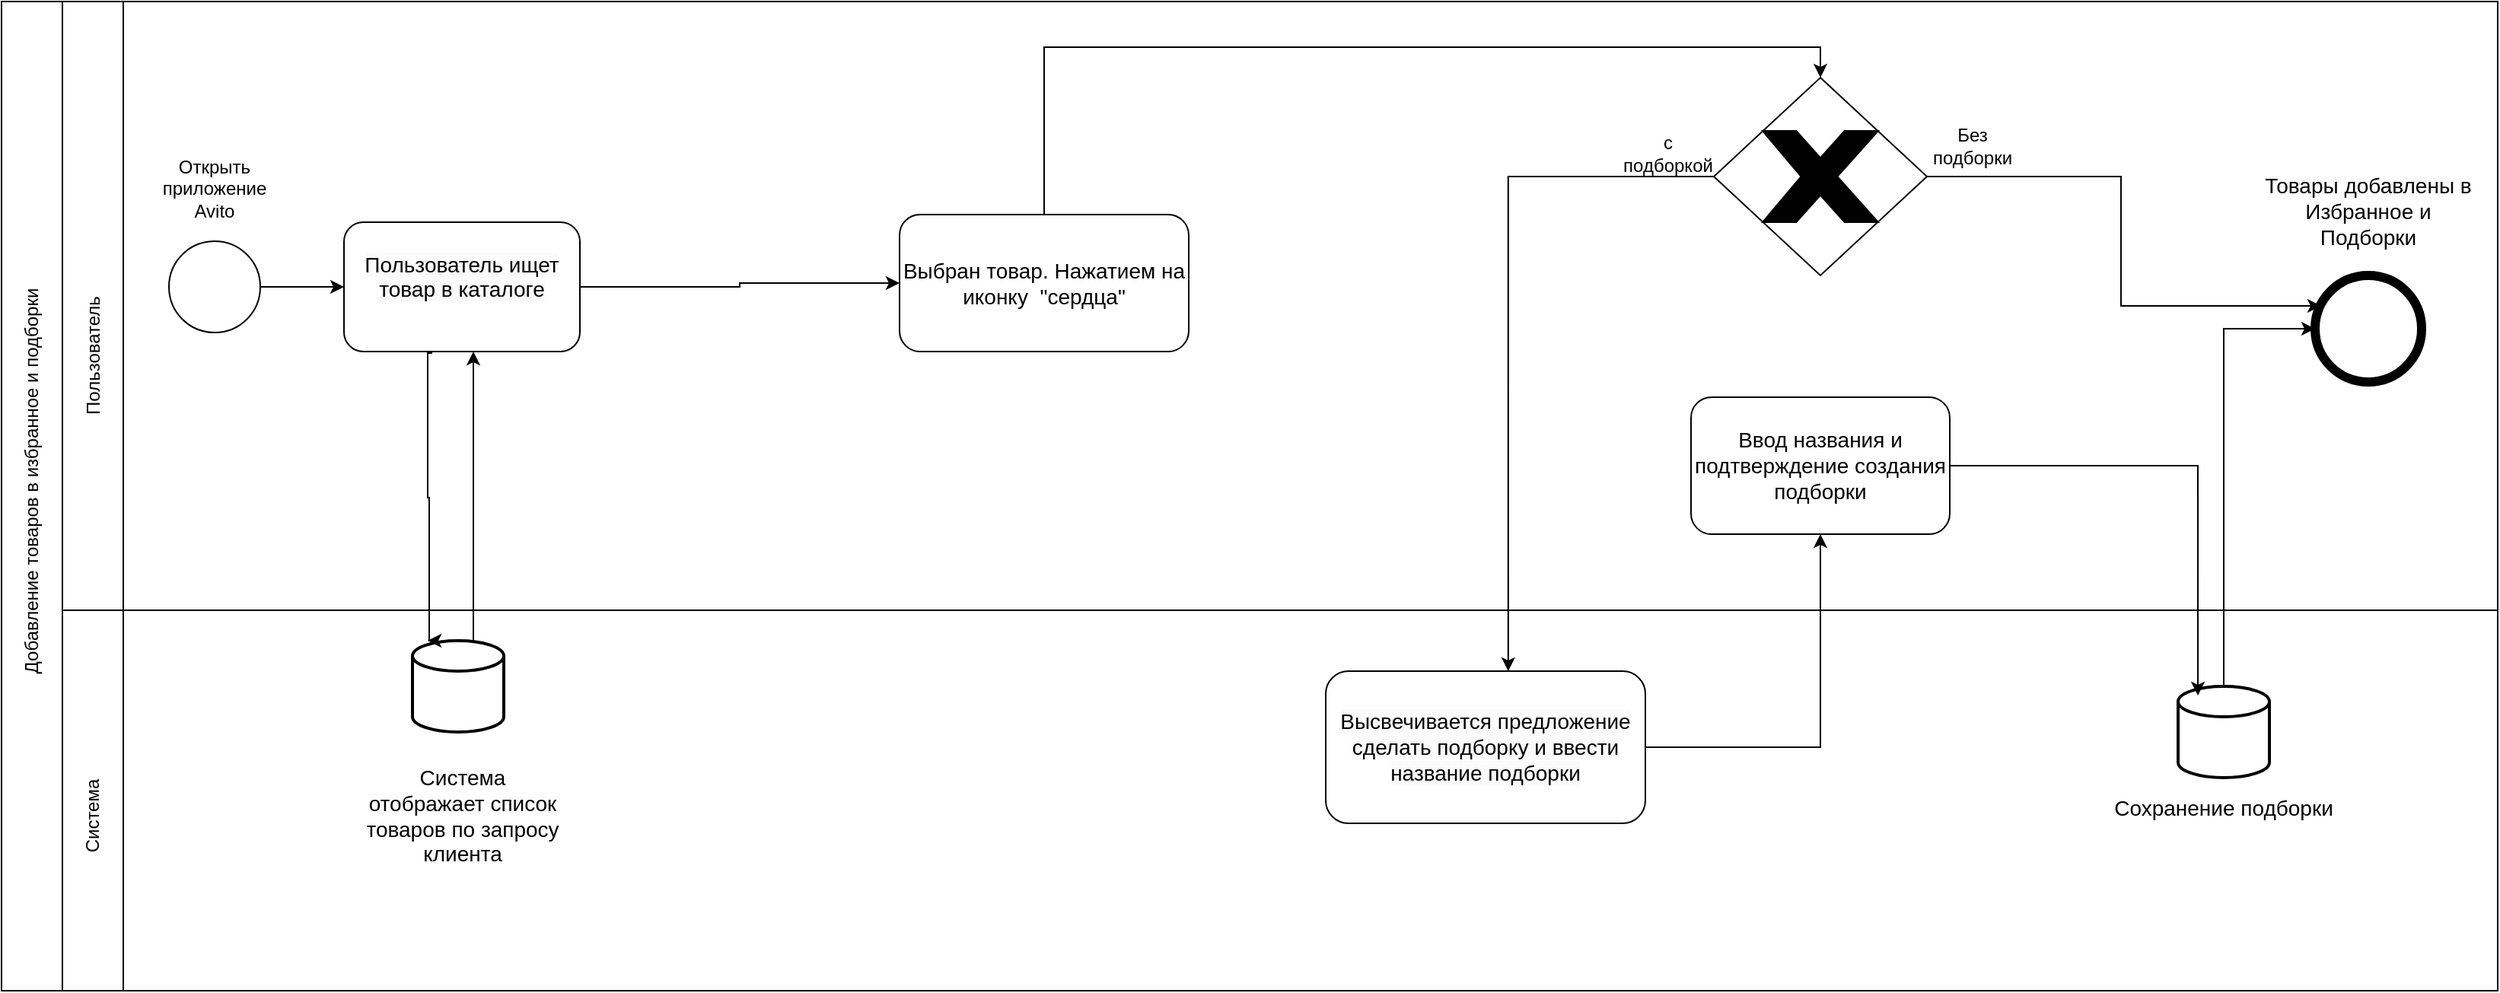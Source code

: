 <mxfile version="24.7.17">
  <diagram name="Страница — 1" id="_qPjMUOOF6_wMfZcRYW1">
    <mxGraphModel dx="1925" dy="3166" grid="1" gridSize="10" guides="1" tooltips="1" connect="1" arrows="1" fold="1" page="1" pageScale="1" pageWidth="827" pageHeight="1169" math="0" shadow="0">
      <root>
        <mxCell id="0" />
        <mxCell id="1" parent="0" />
        <mxCell id="Z16cuhK9gFdG_6a_ukni-32" value="" style="rounded=0;whiteSpace=wrap;html=1;" parent="1" vertex="1">
          <mxGeometry y="-1060" width="1560" height="250" as="geometry" />
        </mxCell>
        <mxCell id="Z16cuhK9gFdG_6a_ukni-33" value="" style="rounded=0;whiteSpace=wrap;html=1;imageAspect=1;" parent="1" vertex="1">
          <mxGeometry y="-1460" width="1560" height="400" as="geometry" />
        </mxCell>
        <mxCell id="Z16cuhK9gFdG_6a_ukni-48" value="" style="edgeStyle=orthogonalEdgeStyle;rounded=0;orthogonalLoop=1;jettySize=auto;html=1;" parent="1" source="Z16cuhK9gFdG_6a_ukni-1" target="Z16cuhK9gFdG_6a_ukni-42" edge="1">
          <mxGeometry relative="1" as="geometry" />
        </mxCell>
        <mxCell id="Z16cuhK9gFdG_6a_ukni-1" value="" style="ellipse;whiteSpace=wrap;html=1;aspect=fixed;" parent="1" vertex="1">
          <mxGeometry x="30" y="-1302.5" width="60" height="60" as="geometry" />
        </mxCell>
        <mxCell id="Z16cuhK9gFdG_6a_ukni-21" value="" style="ellipse;whiteSpace=wrap;html=1;aspect=fixed;strokeWidth=6;" parent="1" vertex="1">
          <mxGeometry x="1440" y="-1280" width="70" height="70" as="geometry" />
        </mxCell>
        <mxCell id="Z16cuhK9gFdG_6a_ukni-34" value="" style="rounded=0;whiteSpace=wrap;html=1;" parent="1" vertex="1">
          <mxGeometry x="-40" y="-1460" width="40" height="400" as="geometry" />
        </mxCell>
        <mxCell id="Z16cuhK9gFdG_6a_ukni-35" value="" style="rounded=0;whiteSpace=wrap;html=1;" parent="1" vertex="1">
          <mxGeometry x="-40" y="-1060" width="40" height="250" as="geometry" />
        </mxCell>
        <mxCell id="Z16cuhK9gFdG_6a_ukni-36" value="Система" style="text;html=1;align=center;verticalAlign=middle;whiteSpace=wrap;rounded=0;rotation=270;" parent="1" vertex="1">
          <mxGeometry x="-50" y="-940" width="60" height="30" as="geometry" />
        </mxCell>
        <mxCell id="Z16cuhK9gFdG_6a_ukni-37" value="Пользователь" style="text;html=1;align=center;verticalAlign=middle;whiteSpace=wrap;rounded=0;rotation=270;" parent="1" vertex="1">
          <mxGeometry x="-65" y="-1242.5" width="90" height="30" as="geometry" />
        </mxCell>
        <mxCell id="Z16cuhK9gFdG_6a_ukni-46" style="edgeStyle=orthogonalEdgeStyle;rounded=0;orthogonalLoop=1;jettySize=auto;html=1;" parent="1" source="Z16cuhK9gFdG_6a_ukni-39" target="Z16cuhK9gFdG_6a_ukni-42" edge="1">
          <mxGeometry relative="1" as="geometry">
            <Array as="points">
              <mxPoint x="230" y="-1180" />
              <mxPoint x="230" y="-1180" />
            </Array>
          </mxGeometry>
        </mxCell>
        <mxCell id="Z16cuhK9gFdG_6a_ukni-39" value="" style="strokeWidth=2;html=1;shape=mxgraph.flowchart.database;whiteSpace=wrap;" parent="1" vertex="1">
          <mxGeometry x="190" y="-1040" width="60" height="60" as="geometry" />
        </mxCell>
        <mxCell id="Z16cuhK9gFdG_6a_ukni-40" value="&lt;span style=&quot;font-size: 14px; text-align: left;&quot;&gt;Система отображает список товаров по запросу клиента&lt;/span&gt;" style="text;html=1;align=center;verticalAlign=middle;whiteSpace=wrap;rounded=0;" parent="1" vertex="1">
          <mxGeometry x="157.5" y="-980" width="130" height="110" as="geometry" />
        </mxCell>
        <mxCell id="uLmClNbs8ae8eIVcjWQF-1" style="edgeStyle=orthogonalEdgeStyle;rounded=0;orthogonalLoop=1;jettySize=auto;html=1;entryX=0;entryY=0.5;entryDx=0;entryDy=0;" edge="1" parent="1" source="Z16cuhK9gFdG_6a_ukni-42" target="Z16cuhK9gFdG_6a_ukni-53">
          <mxGeometry relative="1" as="geometry" />
        </mxCell>
        <mxCell id="Z16cuhK9gFdG_6a_ukni-42" value="&#xa;&lt;span style=&quot;color: rgb(0, 0, 0); font-family: Helvetica; font-size: 14px; font-style: normal; font-variant-ligatures: normal; font-variant-caps: normal; font-weight: 400; letter-spacing: normal; orphans: 2; text-align: left; text-indent: 0px; text-transform: none; widows: 2; word-spacing: 0px; -webkit-text-stroke-width: 0px; white-space: normal; background-color: rgb(251, 251, 251); text-decoration-thickness: initial; text-decoration-style: initial; text-decoration-color: initial; display: inline !important; float: none;&quot;&gt;Пользователь ищет товар в каталоге&lt;/span&gt;&#xa;&#xa;" style="rounded=1;whiteSpace=wrap;html=1;" parent="1" vertex="1">
          <mxGeometry x="145" y="-1315" width="155" height="85" as="geometry" />
        </mxCell>
        <mxCell id="Z16cuhK9gFdG_6a_ukni-43" style="edgeStyle=orthogonalEdgeStyle;rounded=0;orthogonalLoop=1;jettySize=auto;html=1;entryX=0.5;entryY=0;entryDx=0;entryDy=0;entryPerimeter=0;" parent="1" edge="1">
          <mxGeometry relative="1" as="geometry">
            <mxPoint x="202.5" y="-1230" as="sourcePoint" />
            <mxPoint x="200" y="-1040" as="targetPoint" />
            <Array as="points">
              <mxPoint x="203" y="-1229" />
              <mxPoint x="200" y="-1229" />
              <mxPoint x="200" y="-1134" />
              <mxPoint x="201" y="-1134" />
            </Array>
          </mxGeometry>
        </mxCell>
        <mxCell id="Z16cuhK9gFdG_6a_ukni-49" value="Открыть приложение Avito" style="text;html=1;align=center;verticalAlign=middle;whiteSpace=wrap;rounded=0;" parent="1" vertex="1">
          <mxGeometry x="15" y="-1360" width="90" height="45" as="geometry" />
        </mxCell>
        <mxCell id="Z16cuhK9gFdG_6a_ukni-79" style="edgeStyle=orthogonalEdgeStyle;rounded=0;orthogonalLoop=1;jettySize=auto;html=1;entryX=0.5;entryY=0;entryDx=0;entryDy=0;" parent="1" source="Z16cuhK9gFdG_6a_ukni-53" target="Z16cuhK9gFdG_6a_ukni-77" edge="1">
          <mxGeometry relative="1" as="geometry">
            <Array as="points">
              <mxPoint x="1115" y="-1430" />
            </Array>
          </mxGeometry>
        </mxCell>
        <mxCell id="Z16cuhK9gFdG_6a_ukni-53" value="&lt;br&gt;&lt;span style=&quot;forced-color-adjust: none; color: rgb(0, 0, 0); font-family: Helvetica; font-size: 14px; font-style: normal; font-variant-ligatures: normal; font-variant-caps: normal; font-weight: 400; letter-spacing: normal; orphans: 2; text-align: left; text-indent: 0px; text-transform: none; widows: 2; word-spacing: 0px; -webkit-text-stroke-width: 0px; white-space: normal; background-color: initial; text-decoration-thickness: initial; text-decoration-style: initial; text-decoration-color: initial;&quot;&gt;Выбран товар. Нажатием на иконку&amp;nbsp; &quot;сердца&quot;&lt;/span&gt;&lt;div&gt;&lt;br&gt;&lt;/div&gt;" style="rounded=1;whiteSpace=wrap;html=1;" parent="1" vertex="1">
          <mxGeometry x="510" y="-1320" width="190" height="90" as="geometry" />
        </mxCell>
        <mxCell id="Z16cuhK9gFdG_6a_ukni-62" style="edgeStyle=orthogonalEdgeStyle;rounded=0;orthogonalLoop=1;jettySize=auto;html=1;" parent="1" source="Z16cuhK9gFdG_6a_ukni-58" target="Z16cuhK9gFdG_6a_ukni-61" edge="1">
          <mxGeometry relative="1" as="geometry" />
        </mxCell>
        <mxCell id="Z16cuhK9gFdG_6a_ukni-58" value="&lt;br&gt;&lt;span style=&quot;color: rgb(0, 0, 0); font-family: Helvetica; font-size: 14px; font-style: normal; font-variant-ligatures: normal; font-variant-caps: normal; font-weight: 400; letter-spacing: normal; orphans: 2; text-align: left; text-indent: 0px; text-transform: none; widows: 2; word-spacing: 0px; -webkit-text-stroke-width: 0px; white-space: normal; background-color: rgb(251, 251, 251); text-decoration-thickness: initial; text-decoration-style: initial; text-decoration-color: initial; display: inline !important; float: none;&quot;&gt;Высвечивается предложение сделать подборку и ввести название подборки&lt;/span&gt;&lt;div&gt;&lt;br&gt;&lt;/div&gt;" style="rounded=1;whiteSpace=wrap;html=1;" parent="1" vertex="1">
          <mxGeometry x="790" y="-1020" width="210" height="100" as="geometry" />
        </mxCell>
        <mxCell id="Z16cuhK9gFdG_6a_ukni-61" value="&lt;span style=&quot;font-size: 14px; text-align: left;&quot;&gt;Ввод названия и подтверждение создания подборки&lt;/span&gt;" style="rounded=1;whiteSpace=wrap;html=1;" parent="1" vertex="1">
          <mxGeometry x="1030" y="-1200" width="170" height="90" as="geometry" />
        </mxCell>
        <mxCell id="Z16cuhK9gFdG_6a_ukni-69" style="edgeStyle=orthogonalEdgeStyle;rounded=0;orthogonalLoop=1;jettySize=auto;html=1;entryX=0;entryY=0.5;entryDx=0;entryDy=0;" parent="1" source="Z16cuhK9gFdG_6a_ukni-64" target="Z16cuhK9gFdG_6a_ukni-21" edge="1">
          <mxGeometry relative="1" as="geometry">
            <Array as="points">
              <mxPoint x="1380" y="-1245" />
            </Array>
          </mxGeometry>
        </mxCell>
        <mxCell id="Z16cuhK9gFdG_6a_ukni-64" value="" style="strokeWidth=2;html=1;shape=mxgraph.flowchart.database;whiteSpace=wrap;" parent="1" vertex="1">
          <mxGeometry x="1350" y="-1010" width="60" height="60" as="geometry" />
        </mxCell>
        <mxCell id="Z16cuhK9gFdG_6a_ukni-65" style="edgeStyle=orthogonalEdgeStyle;rounded=0;orthogonalLoop=1;jettySize=auto;html=1;entryX=0.217;entryY=0.1;entryDx=0;entryDy=0;entryPerimeter=0;" parent="1" source="Z16cuhK9gFdG_6a_ukni-61" target="Z16cuhK9gFdG_6a_ukni-64" edge="1">
          <mxGeometry relative="1" as="geometry" />
        </mxCell>
        <mxCell id="Z16cuhK9gFdG_6a_ukni-66" value="&lt;span style=&quot;font-size: 14px; text-align: left;&quot;&gt;Сохранение подборки&lt;/span&gt;" style="text;html=1;align=center;verticalAlign=middle;whiteSpace=wrap;rounded=0;" parent="1" vertex="1">
          <mxGeometry x="1305" y="-950" width="150" height="40" as="geometry" />
        </mxCell>
        <mxCell id="Z16cuhK9gFdG_6a_ukni-68" value="&lt;div style=&quot;&quot;&gt;&lt;span style=&quot;background-color: initial; font-size: 14px;&quot;&gt;Товары добавлены в Избранное и Подборки&lt;/span&gt;&lt;/div&gt;" style="text;html=1;align=center;verticalAlign=middle;whiteSpace=wrap;rounded=0;" parent="1" vertex="1">
          <mxGeometry x="1405" y="-1360" width="140" height="75" as="geometry" />
        </mxCell>
        <mxCell id="Z16cuhK9gFdG_6a_ukni-76" value="" style="rounded=0;whiteSpace=wrap;html=1;" parent="1" vertex="1">
          <mxGeometry x="-80" y="-1460" width="40" height="650" as="geometry" />
        </mxCell>
        <mxCell id="Z16cuhK9gFdG_6a_ukni-82" style="edgeStyle=orthogonalEdgeStyle;rounded=0;orthogonalLoop=1;jettySize=auto;html=1;entryX=0.571;entryY=0;entryDx=0;entryDy=0;entryPerimeter=0;" parent="1" source="Z16cuhK9gFdG_6a_ukni-77" target="Z16cuhK9gFdG_6a_ukni-58" edge="1">
          <mxGeometry relative="1" as="geometry">
            <Array as="points">
              <mxPoint x="910" y="-1345" />
            </Array>
          </mxGeometry>
        </mxCell>
        <mxCell id="Z16cuhK9gFdG_6a_ukni-77" value="" style="rhombus;whiteSpace=wrap;html=1;" parent="1" vertex="1">
          <mxGeometry x="1045" y="-1410" width="140" height="130" as="geometry" />
        </mxCell>
        <mxCell id="Z16cuhK9gFdG_6a_ukni-78" value="" style="verticalLabelPosition=bottom;verticalAlign=top;html=1;shape=mxgraph.basic.x;fillColor=#000000;" parent="1" vertex="1">
          <mxGeometry x="1077" y="-1375" width="76" height="60" as="geometry" />
        </mxCell>
        <mxCell id="Z16cuhK9gFdG_6a_ukni-83" style="edgeStyle=orthogonalEdgeStyle;rounded=0;orthogonalLoop=1;jettySize=auto;html=1;entryX=0.057;entryY=0.286;entryDx=0;entryDy=0;entryPerimeter=0;" parent="1" source="Z16cuhK9gFdG_6a_ukni-77" target="Z16cuhK9gFdG_6a_ukni-21" edge="1">
          <mxGeometry relative="1" as="geometry" />
        </mxCell>
        <mxCell id="Z16cuhK9gFdG_6a_ukni-84" value="Без подборки" style="text;html=1;align=center;verticalAlign=middle;whiteSpace=wrap;rounded=0;" parent="1" vertex="1">
          <mxGeometry x="1185" y="-1380" width="60" height="30" as="geometry" />
        </mxCell>
        <mxCell id="Z16cuhK9gFdG_6a_ukni-85" value="с подборкой" style="text;html=1;align=center;verticalAlign=middle;whiteSpace=wrap;rounded=0;" parent="1" vertex="1">
          <mxGeometry x="985" y="-1375" width="60" height="30" as="geometry" />
        </mxCell>
        <mxCell id="2HzgmRy2sDzHOU1dz6QF-1" value="Добавление товаров в избранное и подборки" style="text;html=1;align=center;verticalAlign=middle;whiteSpace=wrap;rounded=0;direction=west;rotation=270;" parent="1" vertex="1">
          <mxGeometry x="-200" y="-1160" width="280" height="30" as="geometry" />
        </mxCell>
      </root>
    </mxGraphModel>
  </diagram>
</mxfile>

